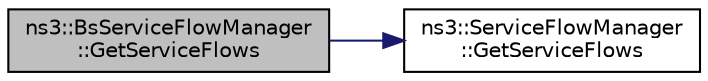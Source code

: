 digraph "ns3::BsServiceFlowManager::GetServiceFlows"
{
  edge [fontname="Helvetica",fontsize="10",labelfontname="Helvetica",labelfontsize="10"];
  node [fontname="Helvetica",fontsize="10",shape=record];
  rankdir="LR";
  Node1 [label="ns3::BsServiceFlowManager\l::GetServiceFlows",height=0.2,width=0.4,color="black", fillcolor="grey75", style="filled", fontcolor="black"];
  Node1 -> Node2 [color="midnightblue",fontsize="10",style="solid"];
  Node2 [label="ns3::ServiceFlowManager\l::GetServiceFlows",height=0.2,width=0.4,color="black", fillcolor="white", style="filled",URL="$df/d56/classns3_1_1ServiceFlowManager.html#adce26cf358c78252248f0bfab7032cee"];
}

